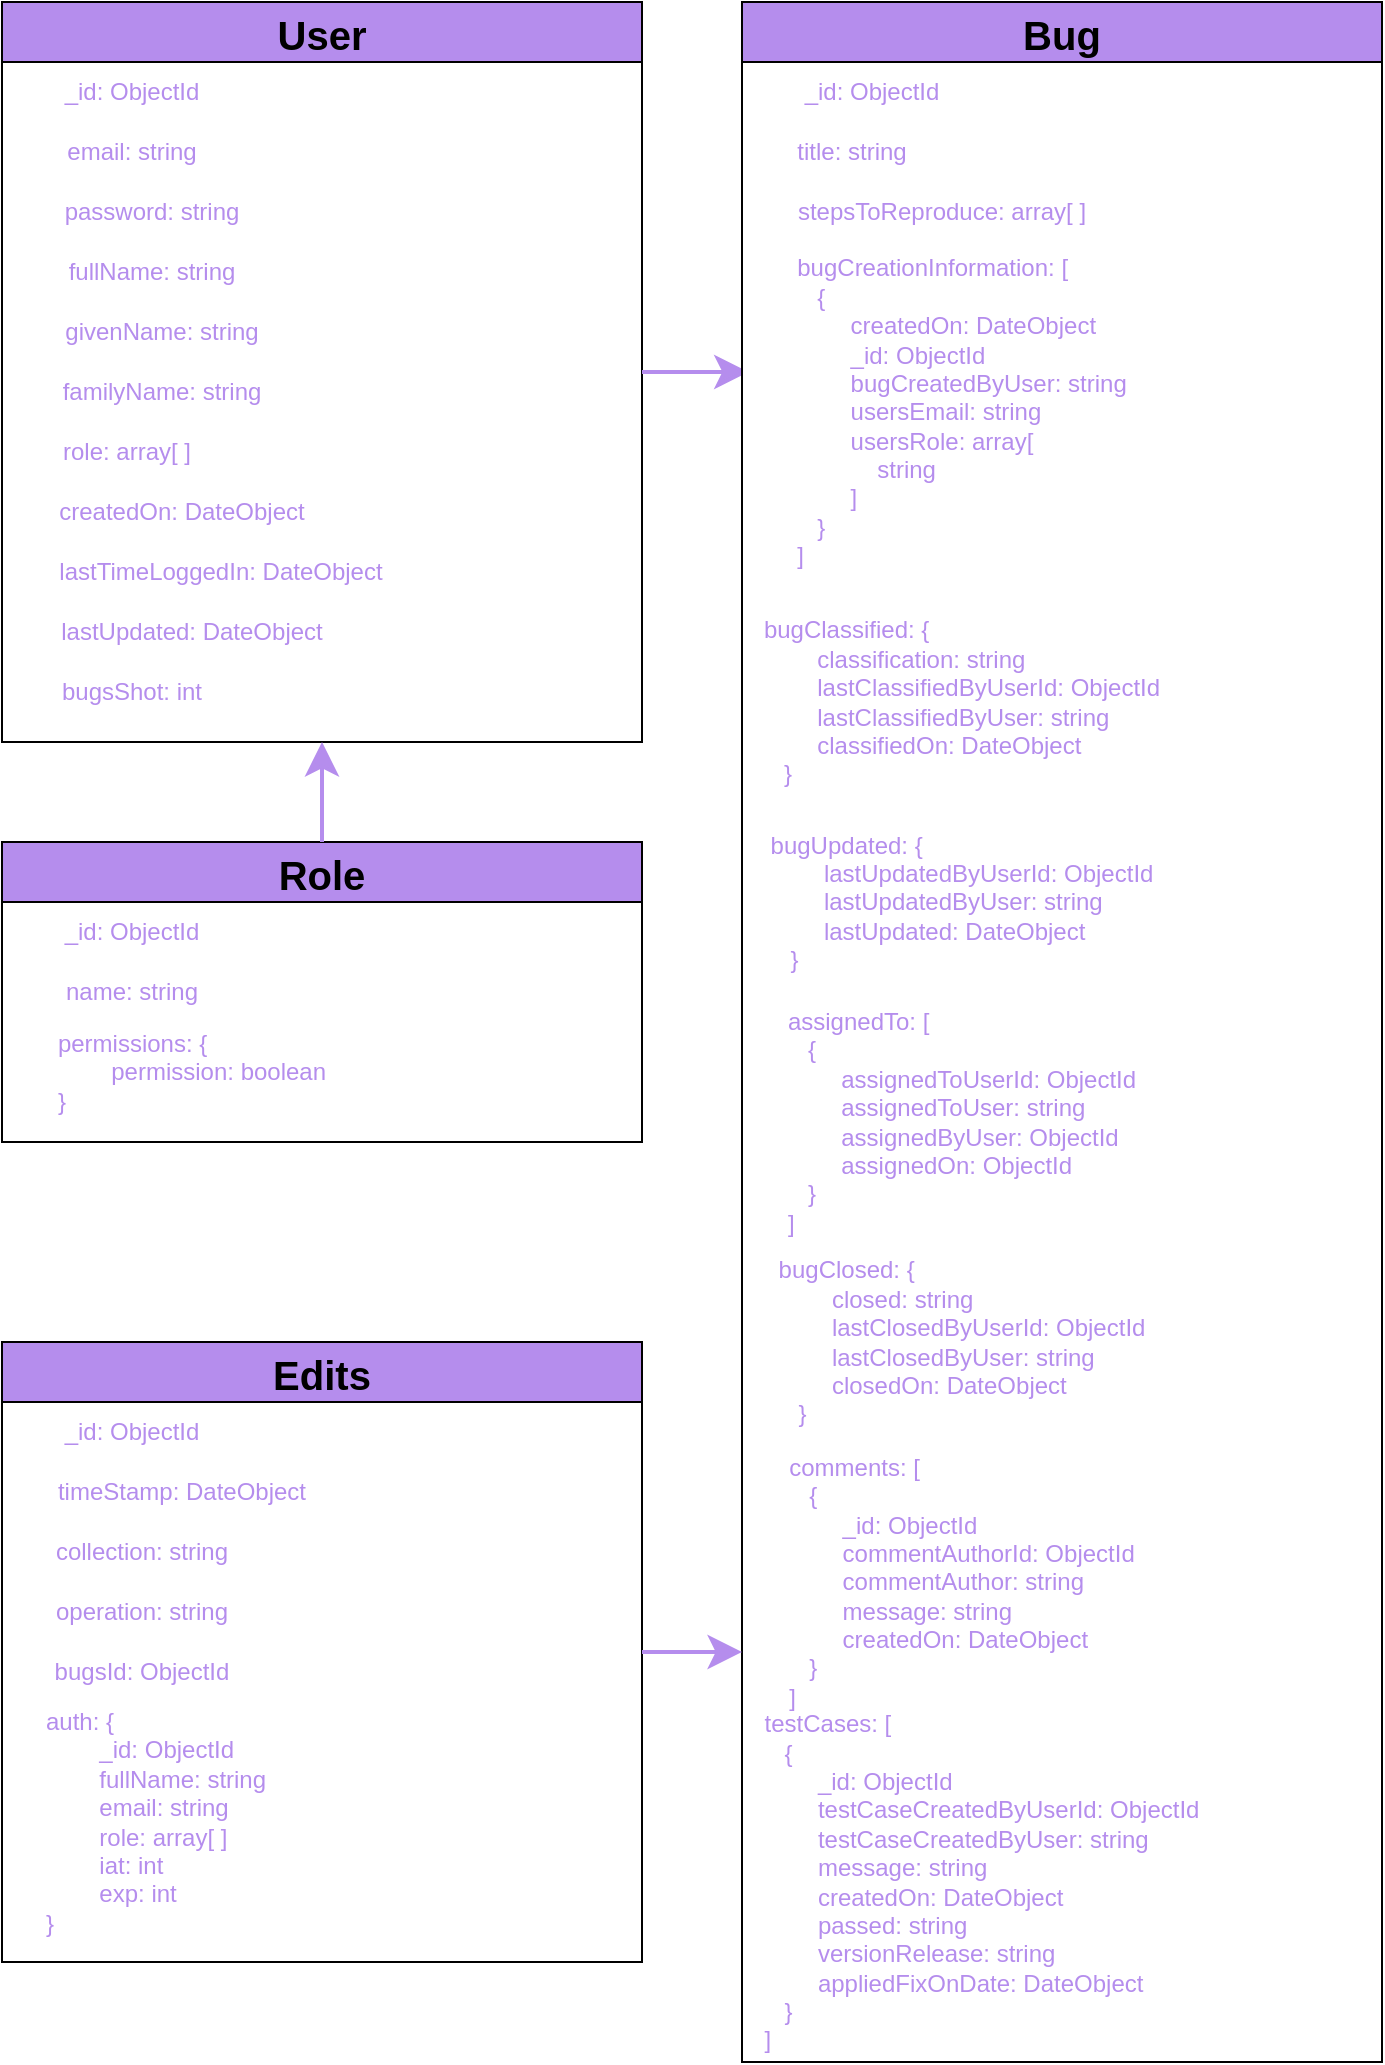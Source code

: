 <mxfile>
    <diagram id="f2WvsE2Wv3vu2bGD-t92" name="Page-1">
        <mxGraphModel dx="1444" dy="767" grid="1" gridSize="10" guides="1" tooltips="1" connect="1" arrows="1" fold="1" page="1" pageScale="1" pageWidth="850" pageHeight="1100" background="none" math="0" shadow="0">
            <root>
                <mxCell id="0"/>
                <mxCell id="1" parent="0"/>
                <mxCell id="9" value="User" style="swimlane;fillColor=#B58DED;swimlaneFillColor=#FFFFFF;startSize=30;fontSize=20;" vertex="1" parent="1">
                    <mxGeometry x="90" y="35" width="320" height="370" as="geometry"/>
                </mxCell>
                <mxCell id="4" value="&lt;font color=&quot;#b58ded&quot;&gt;_id: ObjectId&lt;/font&gt;" style="text;html=1;align=center;verticalAlign=middle;whiteSpace=wrap;rounded=0;" vertex="1" parent="9">
                    <mxGeometry x="10" y="30" width="110" height="30" as="geometry"/>
                </mxCell>
                <mxCell id="10" value="&lt;font color=&quot;#b58ded&quot;&gt;email: string&lt;/font&gt;" style="text;html=1;align=center;verticalAlign=middle;whiteSpace=wrap;rounded=0;" vertex="1" parent="9">
                    <mxGeometry x="10" y="60" width="110" height="30" as="geometry"/>
                </mxCell>
                <mxCell id="11" style="edgeStyle=none;html=1;exitX=0.75;exitY=1;exitDx=0;exitDy=0;fontColor=#B58DED;" edge="1" parent="9" source="4" target="10">
                    <mxGeometry relative="1" as="geometry"/>
                </mxCell>
                <mxCell id="12" value="&lt;font color=&quot;#b58ded&quot;&gt;password: string&lt;/font&gt;" style="text;html=1;align=center;verticalAlign=middle;whiteSpace=wrap;rounded=0;" vertex="1" parent="9">
                    <mxGeometry x="20" y="90" width="110" height="30" as="geometry"/>
                </mxCell>
                <mxCell id="13" value="&lt;font color=&quot;#b58ded&quot;&gt;fullName: string&lt;/font&gt;" style="text;html=1;align=center;verticalAlign=middle;whiteSpace=wrap;rounded=0;" vertex="1" parent="9">
                    <mxGeometry x="20" y="120" width="110" height="30" as="geometry"/>
                </mxCell>
                <mxCell id="14" value="&lt;font color=&quot;#b58ded&quot;&gt;givenName: string&lt;/font&gt;" style="text;html=1;align=center;verticalAlign=middle;whiteSpace=wrap;rounded=0;" vertex="1" parent="9">
                    <mxGeometry x="30" y="150" width="100" height="30" as="geometry"/>
                </mxCell>
                <mxCell id="15" value="&lt;font color=&quot;#b58ded&quot;&gt;familyName: string&lt;/font&gt;" style="text;html=1;align=center;verticalAlign=middle;whiteSpace=wrap;rounded=0;" vertex="1" parent="9">
                    <mxGeometry x="25" y="180" width="110" height="30" as="geometry"/>
                </mxCell>
                <mxCell id="16" value="&lt;font color=&quot;#b58ded&quot;&gt;role: array[ ]&lt;/font&gt;" style="text;html=1;align=center;verticalAlign=middle;whiteSpace=wrap;rounded=0;" vertex="1" parent="9">
                    <mxGeometry x="25" y="210" width="75" height="30" as="geometry"/>
                </mxCell>
                <mxCell id="17" value="&lt;font color=&quot;#b58ded&quot;&gt;createdOn: DateObject&lt;/font&gt;" style="text;html=1;align=center;verticalAlign=middle;whiteSpace=wrap;rounded=0;" vertex="1" parent="9">
                    <mxGeometry x="20" y="240" width="140" height="30" as="geometry"/>
                </mxCell>
                <mxCell id="19" value="&lt;font color=&quot;#b58ded&quot;&gt;lastTimeLoggedIn: DateObject&lt;/font&gt;" style="text;html=1;align=center;verticalAlign=middle;whiteSpace=wrap;rounded=0;" vertex="1" parent="9">
                    <mxGeometry x="20" y="270" width="179" height="30" as="geometry"/>
                </mxCell>
                <mxCell id="21" value="&lt;font color=&quot;#b58ded&quot;&gt;bugsShot: int&lt;/font&gt;" style="text;html=1;align=center;verticalAlign=middle;whiteSpace=wrap;rounded=0;" vertex="1" parent="9">
                    <mxGeometry x="20" y="330" width="90" height="30" as="geometry"/>
                </mxCell>
                <mxCell id="22" value="&lt;font color=&quot;#b58ded&quot;&gt;lastUpdated: DateObject&lt;/font&gt;" style="text;html=1;align=center;verticalAlign=middle;whiteSpace=wrap;rounded=0;" vertex="1" parent="9">
                    <mxGeometry x="20" y="300" width="150" height="30" as="geometry"/>
                </mxCell>
                <mxCell id="26" value="" style="endArrow=classic;html=1;rounded=1;strokeColor=#B58DED;strokeWidth=2;fontSize=20;fontColor=#B58DED;startSize=10;endSize=11;exitX=1;exitY=0.5;exitDx=0;exitDy=0;entryX=0.015;entryY=0.382;entryDx=0;entryDy=0;entryPerimeter=0;" edge="1" parent="1" source="9" target="44">
                    <mxGeometry width="50" height="50" relative="1" as="geometry">
                        <mxPoint x="440" y="240" as="sourcePoint"/>
                        <mxPoint x="470" y="220" as="targetPoint"/>
                    </mxGeometry>
                </mxCell>
                <mxCell id="39" value="Bug" style="swimlane;fillColor=#B58DED;swimlaneFillColor=#FFFFFF;startSize=30;fontSize=20;" vertex="1" parent="1">
                    <mxGeometry x="460" y="35" width="320" height="1030" as="geometry"/>
                </mxCell>
                <mxCell id="40" value="&lt;font color=&quot;#b58ded&quot;&gt;_id: ObjectId&lt;/font&gt;" style="text;html=1;align=center;verticalAlign=middle;whiteSpace=wrap;rounded=0;" vertex="1" parent="39">
                    <mxGeometry x="10" y="30" width="110" height="30" as="geometry"/>
                </mxCell>
                <mxCell id="41" value="&lt;font color=&quot;#b58ded&quot;&gt;title: string&lt;/font&gt;" style="text;html=1;align=center;verticalAlign=middle;whiteSpace=wrap;rounded=0;" vertex="1" parent="39">
                    <mxGeometry x="10" y="60" width="90" height="30" as="geometry"/>
                </mxCell>
                <mxCell id="42" style="edgeStyle=none;html=1;exitX=0.75;exitY=1;exitDx=0;exitDy=0;fontColor=#B58DED;" edge="1" parent="39" source="40" target="41">
                    <mxGeometry relative="1" as="geometry"/>
                </mxCell>
                <mxCell id="43" value="&lt;font color=&quot;#b58ded&quot;&gt;stepsToReproduce: array[ ]&lt;/font&gt;" style="text;html=1;align=center;verticalAlign=middle;whiteSpace=wrap;rounded=0;" vertex="1" parent="39">
                    <mxGeometry x="20" y="90" width="160" height="30" as="geometry"/>
                </mxCell>
                <mxCell id="44" value="&lt;div style=&quot;text-align: left;&quot;&gt;&lt;span style=&quot;color: rgb(181, 141, 237); background-color: initial;&quot;&gt;bugCreationInformation: [&lt;/span&gt;&lt;/div&gt;&lt;div style=&quot;text-align: left;&quot;&gt;&lt;span style=&quot;color: rgb(181, 141, 237); background-color: initial;&quot;&gt;&amp;nbsp; &amp;nbsp;{&lt;/span&gt;&lt;/div&gt;&lt;font color=&quot;#b58ded&quot;&gt;&lt;div style=&quot;text-align: left;&quot;&gt;&lt;span style=&quot;background-color: initial;&quot;&gt;&lt;span style=&quot;white-space: pre;&quot;&gt;&#9;&lt;/span&gt;createdOn: DateObject&lt;/span&gt;&lt;/div&gt;&lt;div style=&quot;text-align: left;&quot;&gt;&lt;span style=&quot;background-color: initial;&quot;&gt;&lt;span style=&quot;white-space: pre;&quot;&gt;&#9;&lt;/span&gt;_id: ObjectId&lt;br&gt;&lt;/span&gt;&lt;/div&gt;&lt;div style=&quot;text-align: left;&quot;&gt;&lt;span style=&quot;background-color: initial;&quot;&gt;&lt;span style=&quot;white-space: pre;&quot;&gt;&#9;&lt;/span&gt;bugCreatedByUser: string&lt;br&gt;&lt;/span&gt;&lt;/div&gt;&lt;div style=&quot;text-align: left;&quot;&gt;&lt;span style=&quot;background-color: initial;&quot;&gt;&lt;span style=&quot;white-space: pre;&quot;&gt;&#9;&lt;/span&gt;usersEmail: string&lt;br&gt;&lt;/span&gt;&lt;/div&gt;&lt;div style=&quot;text-align: left;&quot;&gt;&lt;span style=&quot;background-color: initial;&quot;&gt;&lt;span style=&quot;white-space: pre;&quot;&gt;&#9;&lt;/span&gt;usersRole: array[&lt;br&gt;&lt;/span&gt;&lt;/div&gt;&lt;div style=&quot;text-align: left;&quot;&gt;&lt;span style=&quot;white-space: pre;&quot;&gt;&#9;&lt;/span&gt;&amp;nbsp; &amp;nbsp; string&lt;br&gt;&lt;/div&gt;&lt;div style=&quot;text-align: left;&quot;&gt;&lt;span style=&quot;white-space: pre;&quot;&gt;&#9;&lt;/span&gt;]&lt;/div&gt;&lt;div style=&quot;text-align: left;&quot;&gt;&lt;span style=&quot;background-color: initial;&quot;&gt;&amp;nbsp; &amp;nbsp;}&lt;/span&gt;&lt;/div&gt;&lt;div style=&quot;text-align: left;&quot;&gt;&lt;span style=&quot;background-color: initial;&quot;&gt;]&lt;/span&gt;&lt;/div&gt;&lt;/font&gt;" style="text;html=1;align=center;verticalAlign=middle;whiteSpace=wrap;rounded=0;" vertex="1" parent="39">
                    <mxGeometry y="120" width="220" height="170" as="geometry"/>
                </mxCell>
                <mxCell id="53" value="&lt;div style=&quot;text-align: left;&quot;&gt;&lt;span style=&quot;color: rgb(181, 141, 237); background-color: initial;&quot;&gt;bugClassified: &lt;/span&gt;&lt;span style=&quot;background-color: initial; color: rgb(181, 141, 237);&quot;&gt;{&lt;/span&gt;&lt;/div&gt;&lt;div style=&quot;text-align: left;&quot;&gt;&lt;span style=&quot;color: rgb(181, 141, 237); background-color: initial;&quot;&gt;&lt;span style=&quot;white-space: pre;&quot;&gt;&#9;&lt;/span&gt;classification: string&lt;br&gt;&lt;/span&gt;&lt;/div&gt;&lt;font color=&quot;#b58ded&quot;&gt;&lt;div style=&quot;text-align: left;&quot;&gt;&lt;span style=&quot;background-color: initial;&quot;&gt;&#9;&lt;/span&gt;&lt;span style=&quot;background-color: initial;&quot;&gt;&lt;span style=&quot;white-space: pre;&quot;&gt;&#9;&lt;/span&gt;lastClassifiedByUserId&lt;/span&gt;&lt;span style=&quot;background-color: initial;&quot;&gt;: ObjectId&lt;/span&gt;&lt;br&gt;&lt;/div&gt;&lt;div style=&quot;text-align: left;&quot;&gt;&lt;span style=&quot;background-color: initial;&quot;&gt;&lt;span style=&quot;&quot;&gt;&#9;&lt;/span&gt;&lt;span style=&quot;white-space: pre;&quot;&gt;&#9;&lt;/span&gt;lastClassifiedByUser: string&lt;br&gt;&lt;/span&gt;&lt;/div&gt;&lt;div style=&quot;text-align: left;&quot;&gt;&lt;span style=&quot;background-color: initial;&quot;&gt;&lt;span style=&quot;white-space: pre;&quot;&gt;&#9;&lt;/span&gt;classifiedOn: DateObject&lt;/span&gt;&lt;/div&gt;&lt;div style=&quot;text-align: left;&quot;&gt;&lt;span style=&quot;background-color: initial;&quot;&gt;&amp;nbsp; &amp;nbsp;}&lt;/span&gt;&lt;/div&gt;&lt;/font&gt;" style="text;html=1;align=center;verticalAlign=middle;whiteSpace=wrap;rounded=0;" vertex="1" parent="39">
                    <mxGeometry y="290" width="220" height="120" as="geometry"/>
                </mxCell>
                <mxCell id="54" value="&lt;div style=&quot;text-align: left;&quot;&gt;&lt;span style=&quot;color: rgb(181, 141, 237); background-color: initial;&quot;&gt;bugUpdated:&amp;nbsp;&lt;/span&gt;&lt;span style=&quot;background-color: initial; color: rgb(181, 141, 237);&quot;&gt;{&lt;/span&gt;&lt;/div&gt;&lt;div style=&quot;text-align: left;&quot;&gt;&lt;span style=&quot;color: rgb(181, 141, 237); background-color: initial;&quot;&gt;&lt;span style=&quot;white-space: pre;&quot;&gt;&#9;&lt;/span&gt;lastUpdatedByUserId: ObjectId&lt;br&gt;&lt;/span&gt;&lt;/div&gt;&lt;font color=&quot;#b58ded&quot;&gt;&lt;div style=&quot;text-align: left;&quot;&gt;&lt;span style=&quot;background-color: initial; white-space: pre;&quot;&gt;&#9;&lt;/span&gt;&lt;span style=&quot;background-color: initial;&quot;&gt;lastUpdatedByUser: string&lt;/span&gt;&lt;br&gt;&lt;/div&gt;&lt;div style=&quot;text-align: left;&quot;&gt;&lt;span style=&quot;background-color: initial;&quot;&gt;&lt;span style=&quot;white-space: pre;&quot;&gt;&#9;&lt;/span&gt;lastUpdated: DateObject&lt;/span&gt;&lt;/div&gt;&lt;div style=&quot;text-align: left;&quot;&gt;&lt;span style=&quot;background-color: initial;&quot;&gt;&amp;nbsp; &amp;nbsp;}&lt;/span&gt;&lt;/div&gt;&lt;/font&gt;" style="text;html=1;align=center;verticalAlign=middle;whiteSpace=wrap;rounded=0;" vertex="1" parent="39">
                    <mxGeometry y="410" width="220" height="80" as="geometry"/>
                </mxCell>
                <mxCell id="55" value="&lt;div style=&quot;text-align: left;&quot;&gt;&lt;span style=&quot;color: rgb(181, 141, 237); background-color: initial;&quot;&gt;assignedTo: [&lt;/span&gt;&lt;/div&gt;&lt;div style=&quot;text-align: left;&quot;&gt;&lt;span style=&quot;color: rgb(181, 141, 237); background-color: initial;&quot;&gt;&amp;nbsp; &amp;nbsp;{&lt;/span&gt;&lt;/div&gt;&lt;font color=&quot;#b58ded&quot;&gt;&lt;div style=&quot;text-align: left;&quot;&gt;&lt;span style=&quot;background-color: initial;&quot;&gt;&lt;span style=&quot;white-space: pre;&quot;&gt;&#9;&lt;/span&gt;assignedToUserId&lt;/span&gt;&lt;span style=&quot;background-color: initial;&quot;&gt;: ObjectId&lt;/span&gt;&lt;br&gt;&lt;/div&gt;&lt;div style=&quot;text-align: left;&quot;&gt;&lt;span style=&quot;background-color: initial;&quot;&gt;&lt;span style=&quot;white-space: pre;&quot;&gt;&#9;&lt;/span&gt;assignedToUser&lt;/span&gt;&lt;span style=&quot;background-color: initial;&quot;&gt;: string&lt;/span&gt;&lt;/div&gt;&lt;div style=&quot;text-align: left;&quot;&gt;&lt;span style=&quot;background-color: initial;&quot;&gt;&lt;span style=&quot;white-space: pre;&quot;&gt;&#9;&lt;/span&gt;assignedByUser&lt;/span&gt;&lt;span style=&quot;background-color: initial;&quot;&gt;: ObjectId&lt;/span&gt;&lt;/div&gt;&lt;div style=&quot;text-align: left;&quot;&gt;&lt;span style=&quot;background-color: initial;&quot;&gt;&lt;span style=&quot;white-space: pre;&quot;&gt;&#9;&lt;/span&gt;assignedOn&lt;/span&gt;&lt;span style=&quot;background-color: initial;&quot;&gt;: ObjectId&lt;/span&gt;&lt;/div&gt;&lt;div style=&quot;text-align: left;&quot;&gt;&lt;span style=&quot;background-color: initial;&quot;&gt;&amp;nbsp; &amp;nbsp;}&lt;/span&gt;&lt;/div&gt;&lt;div style=&quot;text-align: left;&quot;&gt;&lt;span style=&quot;background-color: initial;&quot;&gt;]&lt;/span&gt;&lt;/div&gt;&lt;/font&gt;" style="text;html=1;align=center;verticalAlign=middle;whiteSpace=wrap;rounded=0;" vertex="1" parent="39">
                    <mxGeometry y="500" width="220" height="120" as="geometry"/>
                </mxCell>
                <mxCell id="56" value="&lt;div style=&quot;text-align: left;&quot;&gt;&lt;span style=&quot;color: rgb(181, 141, 237); background-color: initial;&quot;&gt;bugClosed:&amp;nbsp;&lt;/span&gt;&lt;span style=&quot;background-color: initial; color: rgb(181, 141, 237);&quot;&gt;{&lt;/span&gt;&lt;/div&gt;&lt;div style=&quot;text-align: left;&quot;&gt;&lt;span style=&quot;background-color: initial; color: rgb(181, 141, 237);&quot;&gt;&lt;span style=&quot;white-space: pre;&quot;&gt;&#9;&lt;/span&gt;closed: string&lt;br&gt;&lt;/span&gt;&lt;/div&gt;&lt;div style=&quot;text-align: left;&quot;&gt;&lt;span style=&quot;color: rgb(181, 141, 237); background-color: initial;&quot;&gt;&lt;span style=&quot;white-space: pre;&quot;&gt;&#9;&lt;/span&gt;lastClosedByUserId: ObjectId&lt;br&gt;&lt;/span&gt;&lt;/div&gt;&lt;font color=&quot;#b58ded&quot;&gt;&lt;div style=&quot;text-align: left;&quot;&gt;&lt;span style=&quot;background-color: initial; white-space: pre;&quot;&gt;&#9;&lt;/span&gt;&lt;span style=&quot;background-color: initial;&quot;&gt;lastClosedByUser: string&lt;/span&gt;&lt;br&gt;&lt;/div&gt;&lt;div style=&quot;text-align: left;&quot;&gt;&lt;span style=&quot;background-color: initial;&quot;&gt;&lt;span style=&quot;white-space: pre;&quot;&gt;&#9;&lt;/span&gt;closedOn: DateObject&lt;/span&gt;&lt;/div&gt;&lt;div style=&quot;text-align: left;&quot;&gt;&lt;span style=&quot;background-color: initial;&quot;&gt;&amp;nbsp; &amp;nbsp;}&lt;/span&gt;&lt;/div&gt;&lt;/font&gt;" style="text;html=1;align=center;verticalAlign=middle;whiteSpace=wrap;rounded=0;" vertex="1" parent="39">
                    <mxGeometry y="630" width="220" height="80" as="geometry"/>
                </mxCell>
                <mxCell id="57" value="&lt;div style=&quot;text-align: left;&quot;&gt;&lt;span style=&quot;color: rgb(181, 141, 237); background-color: initial;&quot;&gt;comments: [&lt;/span&gt;&lt;/div&gt;&lt;div style=&quot;text-align: left;&quot;&gt;&lt;span style=&quot;color: rgb(181, 141, 237); background-color: initial;&quot;&gt;&amp;nbsp; &amp;nbsp;{&lt;/span&gt;&lt;/div&gt;&lt;font color=&quot;#b58ded&quot;&gt;&lt;div style=&quot;text-align: left;&quot;&gt;&lt;span style=&quot;background-color: initial;&quot;&gt;&lt;span style=&quot;&quot;&gt;&#9;&lt;/span&gt;&lt;span style=&quot;white-space: pre;&quot;&gt;&#9;&lt;/span&gt;_id&lt;/span&gt;&lt;span style=&quot;background-color: initial;&quot;&gt;: ObjectId&lt;/span&gt;&lt;br&gt;&lt;/div&gt;&lt;div style=&quot;text-align: left;&quot;&gt;&lt;span style=&quot;background-color: initial;&quot;&gt;&lt;span style=&quot;&quot;&gt;&#9;&lt;/span&gt;&lt;/span&gt;&lt;span style=&quot;white-space: pre;&quot;&gt;&#9;&lt;/span&gt;commentAuthorId&lt;span style=&quot;background-color: initial;&quot;&gt;: ObjectId&lt;/span&gt;&lt;/div&gt;&lt;div style=&quot;text-align: left;&quot;&gt;&lt;span style=&quot;background-color: initial;&quot;&gt;&lt;span style=&quot;white-space: pre;&quot;&gt;&#9;&lt;/span&gt;commentAuthor&lt;/span&gt;&lt;span style=&quot;background-color: initial;&quot;&gt;: string&lt;/span&gt;&lt;/div&gt;&lt;div style=&quot;text-align: left;&quot;&gt;&lt;span style=&quot;background-color: initial;&quot;&gt;&lt;span style=&quot;white-space: pre;&quot;&gt;&#9;&lt;/span&gt;message&lt;/span&gt;&lt;span style=&quot;background-color: initial;&quot;&gt;: string&lt;/span&gt;&lt;/div&gt;&lt;div style=&quot;text-align: left;&quot;&gt;&lt;div&gt;&lt;span style=&quot;background-color: initial;&quot;&gt;&lt;span style=&quot;&quot;&gt;&#9;&lt;/span&gt;&lt;span style=&quot;white-space: pre;&quot;&gt;&#9;&lt;/span&gt;createdOn: DateObject&lt;/span&gt;&lt;/div&gt;&lt;/div&gt;&lt;div style=&quot;text-align: left;&quot;&gt;&lt;span style=&quot;background-color: initial;&quot;&gt;&amp;nbsp; &amp;nbsp;}&lt;/span&gt;&lt;/div&gt;&lt;div style=&quot;text-align: left;&quot;&gt;&lt;span style=&quot;background-color: initial;&quot;&gt;]&lt;/span&gt;&lt;/div&gt;&lt;/font&gt;" style="text;html=1;align=center;verticalAlign=middle;whiteSpace=wrap;rounded=0;" vertex="1" parent="39">
                    <mxGeometry y="720" width="220" height="140" as="geometry"/>
                </mxCell>
                <mxCell id="58" value="&lt;div style=&quot;text-align: left;&quot;&gt;&lt;span style=&quot;color: rgb(181, 141, 237); background-color: initial;&quot;&gt;testCases: [&lt;/span&gt;&lt;/div&gt;&lt;div style=&quot;text-align: left;&quot;&gt;&lt;span style=&quot;color: rgb(181, 141, 237); background-color: initial;&quot;&gt;&amp;nbsp; &amp;nbsp;{&lt;/span&gt;&lt;/div&gt;&lt;font color=&quot;#b58ded&quot;&gt;&lt;div style=&quot;text-align: left;&quot;&gt;&lt;span style=&quot;background-color: initial;&quot;&gt;&lt;span style=&quot;&quot;&gt;&#9;&lt;/span&gt;&lt;span style=&quot;&quot;&gt;&#9;&lt;/span&gt;&lt;span style=&quot;white-space: pre;&quot;&gt;&#9;&lt;/span&gt;_id&lt;/span&gt;&lt;span style=&quot;background-color: initial;&quot;&gt;: ObjectId&lt;/span&gt;&lt;br&gt;&lt;/div&gt;&lt;div style=&quot;text-align: left;&quot;&gt;&lt;span style=&quot;background-color: initial;&quot;&gt;&lt;span style=&quot;&quot;&gt;&#9;&lt;/span&gt;&lt;/span&gt;&lt;span style=&quot;&quot;&gt;&#9;&lt;/span&gt;&lt;span style=&quot;white-space: pre;&quot;&gt;&#9;&lt;/span&gt;testCaseCreatedByUserId&lt;span style=&quot;background-color: initial;&quot;&gt;: ObjectId&lt;/span&gt;&lt;/div&gt;&lt;div style=&quot;text-align: left;&quot;&gt;&lt;span style=&quot;background-color: initial;&quot;&gt;&lt;span style=&quot;white-space: pre;&quot;&gt;&#9;&lt;/span&gt;testCaseCreatedByUser&lt;/span&gt;&lt;span style=&quot;background-color: initial;&quot;&gt;: string&lt;/span&gt;&lt;/div&gt;&lt;div style=&quot;text-align: left;&quot;&gt;&lt;span style=&quot;background-color: initial;&quot;&gt;&lt;span style=&quot;&quot;&gt;&#9;&lt;/span&gt;&lt;span style=&quot;white-space: pre;&quot;&gt;&#9;&lt;/span&gt;message&lt;/span&gt;&lt;span style=&quot;background-color: initial;&quot;&gt;: string&lt;/span&gt;&lt;/div&gt;&lt;div style=&quot;text-align: left;&quot;&gt;&lt;div&gt;&lt;span style=&quot;background-color: initial;&quot;&gt;&lt;span style=&quot;&quot;&gt;&#9;&lt;/span&gt;&lt;span style=&quot;&quot;&gt;&#9;&lt;/span&gt;&lt;span style=&quot;white-space: pre;&quot;&gt;&#9;&lt;/span&gt;createdOn: DateObject&lt;/span&gt;&lt;/div&gt;&lt;div&gt;&lt;span style=&quot;background-color: initial;&quot;&gt;&lt;span style=&quot;white-space: pre;&quot;&gt;&#9;&lt;/span&gt;passed: string&lt;/span&gt;&lt;/div&gt;&lt;div&gt;&lt;span style=&quot;background-color: initial;&quot;&gt;&lt;span style=&quot;white-space: pre;&quot;&gt;&#9;&lt;/span&gt;versionRelease: string&lt;/span&gt;&lt;/div&gt;&lt;div&gt;&lt;span style=&quot;background-color: initial;&quot;&gt;&lt;span style=&quot;white-space: pre;&quot;&gt;&#9;&lt;/span&gt;appliedFixOnDate: DateObject&lt;/span&gt;&lt;/div&gt;&lt;/div&gt;&lt;div style=&quot;text-align: left;&quot;&gt;&lt;span style=&quot;background-color: initial;&quot;&gt;&amp;nbsp; &amp;nbsp;}&lt;/span&gt;&lt;/div&gt;&lt;div style=&quot;text-align: left;&quot;&gt;&lt;span style=&quot;background-color: initial;&quot;&gt;]&lt;/span&gt;&lt;/div&gt;&lt;/font&gt;" style="text;html=1;align=center;verticalAlign=middle;whiteSpace=wrap;rounded=0;" vertex="1" parent="39">
                    <mxGeometry x="10" y="850" width="220" height="180" as="geometry"/>
                </mxCell>
                <mxCell id="59" value="Role" style="swimlane;fillColor=#B58DED;swimlaneFillColor=#FFFFFF;startSize=30;fontSize=20;" vertex="1" parent="1">
                    <mxGeometry x="90" y="455" width="320" height="150" as="geometry"/>
                </mxCell>
                <mxCell id="60" value="&lt;font color=&quot;#b58ded&quot;&gt;_id: ObjectId&lt;/font&gt;" style="text;html=1;align=center;verticalAlign=middle;whiteSpace=wrap;rounded=0;" vertex="1" parent="59">
                    <mxGeometry x="10" y="30" width="110" height="30" as="geometry"/>
                </mxCell>
                <mxCell id="61" value="&lt;font color=&quot;#b58ded&quot;&gt;name: string&lt;/font&gt;" style="text;html=1;align=center;verticalAlign=middle;whiteSpace=wrap;rounded=0;" vertex="1" parent="59">
                    <mxGeometry x="10" y="60" width="110" height="30" as="geometry"/>
                </mxCell>
                <mxCell id="62" style="edgeStyle=none;html=1;exitX=0.75;exitY=1;exitDx=0;exitDy=0;fontColor=#B58DED;" edge="1" parent="59" source="60" target="61">
                    <mxGeometry relative="1" as="geometry"/>
                </mxCell>
                <mxCell id="72" value="&lt;div style=&quot;text-align: left;&quot;&gt;&lt;span style=&quot;color: rgb(181, 141, 237); background-color: initial;&quot;&gt;permissions: {&lt;/span&gt;&lt;/div&gt;&lt;font color=&quot;#b58ded&quot;&gt;&lt;div style=&quot;text-align: left;&quot;&gt;&lt;span style=&quot;background-color: initial;&quot;&gt;&lt;span style=&quot;white-space: pre;&quot;&gt;&#9;&lt;/span&gt;permission: boolean&lt;/span&gt;&lt;/div&gt;&lt;div style=&quot;text-align: left;&quot;&gt;&lt;span style=&quot;background-color: initial;&quot;&gt;}&lt;/span&gt;&lt;/div&gt;&lt;/font&gt;" style="text;html=1;align=center;verticalAlign=middle;whiteSpace=wrap;rounded=0;" vertex="1" parent="59">
                    <mxGeometry x="20" y="90" width="150" height="50" as="geometry"/>
                </mxCell>
                <mxCell id="74" value="" style="endArrow=classic;html=1;rounded=1;strokeColor=#B58DED;strokeWidth=2;fontSize=20;fontColor=#B58DED;startSize=10;endSize=11;entryX=0.5;entryY=1;entryDx=0;entryDy=0;exitX=0.5;exitY=0;exitDx=0;exitDy=0;" edge="1" parent="1" source="59" target="9">
                    <mxGeometry width="50" height="50" relative="1" as="geometry">
                        <mxPoint x="280" y="465" as="sourcePoint"/>
                        <mxPoint x="330" y="415" as="targetPoint"/>
                    </mxGeometry>
                </mxCell>
                <mxCell id="75" value="Edits" style="swimlane;fillColor=#B58DED;swimlaneFillColor=#FFFFFF;startSize=30;fontSize=20;" vertex="1" parent="1">
                    <mxGeometry x="90" y="705" width="320" height="310" as="geometry"/>
                </mxCell>
                <mxCell id="76" value="&lt;font color=&quot;#b58ded&quot;&gt;_id: ObjectId&lt;/font&gt;" style="text;html=1;align=center;verticalAlign=middle;whiteSpace=wrap;rounded=0;" vertex="1" parent="75">
                    <mxGeometry x="10" y="30" width="110" height="30" as="geometry"/>
                </mxCell>
                <mxCell id="77" value="&lt;font color=&quot;#b58ded&quot;&gt;timeStamp: DateObject&lt;/font&gt;" style="text;html=1;align=center;verticalAlign=middle;whiteSpace=wrap;rounded=0;" vertex="1" parent="75">
                    <mxGeometry x="20" y="60" width="140" height="30" as="geometry"/>
                </mxCell>
                <mxCell id="78" style="edgeStyle=none;html=1;exitX=0.75;exitY=1;exitDx=0;exitDy=0;fontColor=#B58DED;" edge="1" parent="75" source="76" target="77">
                    <mxGeometry relative="1" as="geometry"/>
                </mxCell>
                <mxCell id="79" value="&lt;div style=&quot;&quot;&gt;&lt;span style=&quot;color: rgb(181, 141, 237); background-color: initial;&quot;&gt;auth: {&lt;/span&gt;&lt;/div&gt;&lt;font color=&quot;#b58ded&quot;&gt;&lt;div style=&quot;&quot;&gt;&lt;span style=&quot;background-color: initial;&quot;&gt;&lt;span style=&quot;&quot;&gt;&#9;&lt;/span&gt;&lt;span style=&quot;white-space: pre;&quot;&gt;&#9;&lt;/span&gt;_id: ObjectId&lt;/span&gt;&lt;/div&gt;&lt;div style=&quot;&quot;&gt;&lt;span style=&quot;background-color: initial;&quot;&gt;&lt;span style=&quot;&quot;&gt;&#9;&lt;/span&gt;&lt;span style=&quot;white-space: pre;&quot;&gt;&#9;&lt;/span&gt;fullName: string&lt;br&gt;&lt;/span&gt;&lt;/div&gt;&lt;div style=&quot;&quot;&gt;&lt;span style=&quot;&quot;&gt;&#9;&lt;/span&gt;&lt;span style=&quot;white-space: pre;&quot;&gt;&#9;&lt;/span&gt;email: string&lt;br&gt;&lt;/div&gt;&lt;div style=&quot;&quot;&gt;&lt;span style=&quot;text-align: center;&quot;&gt;&lt;span style=&quot;white-space: pre;&quot;&gt;&#9;&lt;/span&gt;role: array[ ]&lt;/span&gt;&lt;br&gt;&lt;/div&gt;&lt;div style=&quot;&quot;&gt;&lt;span style=&quot;text-align: center;&quot;&gt;&lt;span style=&quot;white-space: pre;&quot;&gt;&#9;&lt;/span&gt;iat: int&lt;/span&gt;&lt;/div&gt;&lt;div style=&quot;&quot;&gt;&lt;span style=&quot;text-align: center;&quot;&gt;&lt;span style=&quot;white-space: pre;&quot;&gt;&#9;&lt;/span&gt;exp: int&lt;/span&gt;&lt;/div&gt;&lt;div style=&quot;&quot;&gt;&lt;span style=&quot;background-color: initial;&quot;&gt;}&lt;/span&gt;&lt;/div&gt;&lt;/font&gt;" style="text;html=1;align=left;verticalAlign=middle;whiteSpace=wrap;rounded=0;" vertex="1" parent="75">
                    <mxGeometry x="20" y="180" width="120" height="120" as="geometry"/>
                </mxCell>
                <mxCell id="82" value="&lt;font color=&quot;#b58ded&quot;&gt;collection: string&lt;/font&gt;" style="text;html=1;align=center;verticalAlign=middle;whiteSpace=wrap;rounded=0;" vertex="1" parent="75">
                    <mxGeometry x="20" y="90" width="100" height="30" as="geometry"/>
                </mxCell>
                <mxCell id="83" value="&lt;font color=&quot;#b58ded&quot;&gt;operation: string&lt;/font&gt;" style="text;html=1;align=center;verticalAlign=middle;whiteSpace=wrap;rounded=0;" vertex="1" parent="75">
                    <mxGeometry x="20" y="120" width="100" height="30" as="geometry"/>
                </mxCell>
                <mxCell id="84" value="&lt;font color=&quot;#b58ded&quot;&gt;bugsId: ObjectId&lt;/font&gt;" style="text;html=1;align=center;verticalAlign=middle;whiteSpace=wrap;rounded=0;" vertex="1" parent="75">
                    <mxGeometry x="20" y="150" width="100" height="30" as="geometry"/>
                </mxCell>
                <mxCell id="87" value="" style="endArrow=classic;html=1;rounded=1;strokeColor=#B58DED;strokeWidth=2;fontSize=20;fontColor=#B58DED;startSize=10;endSize=11;entryX=0;entryY=0.75;entryDx=0;entryDy=0;exitX=1;exitY=0.5;exitDx=0;exitDy=0;" edge="1" parent="1" source="75" target="57">
                    <mxGeometry width="50" height="50" relative="1" as="geometry">
                        <mxPoint x="360" y="885" as="sourcePoint"/>
                        <mxPoint x="410" y="835" as="targetPoint"/>
                    </mxGeometry>
                </mxCell>
            </root>
        </mxGraphModel>
    </diagram>
</mxfile>